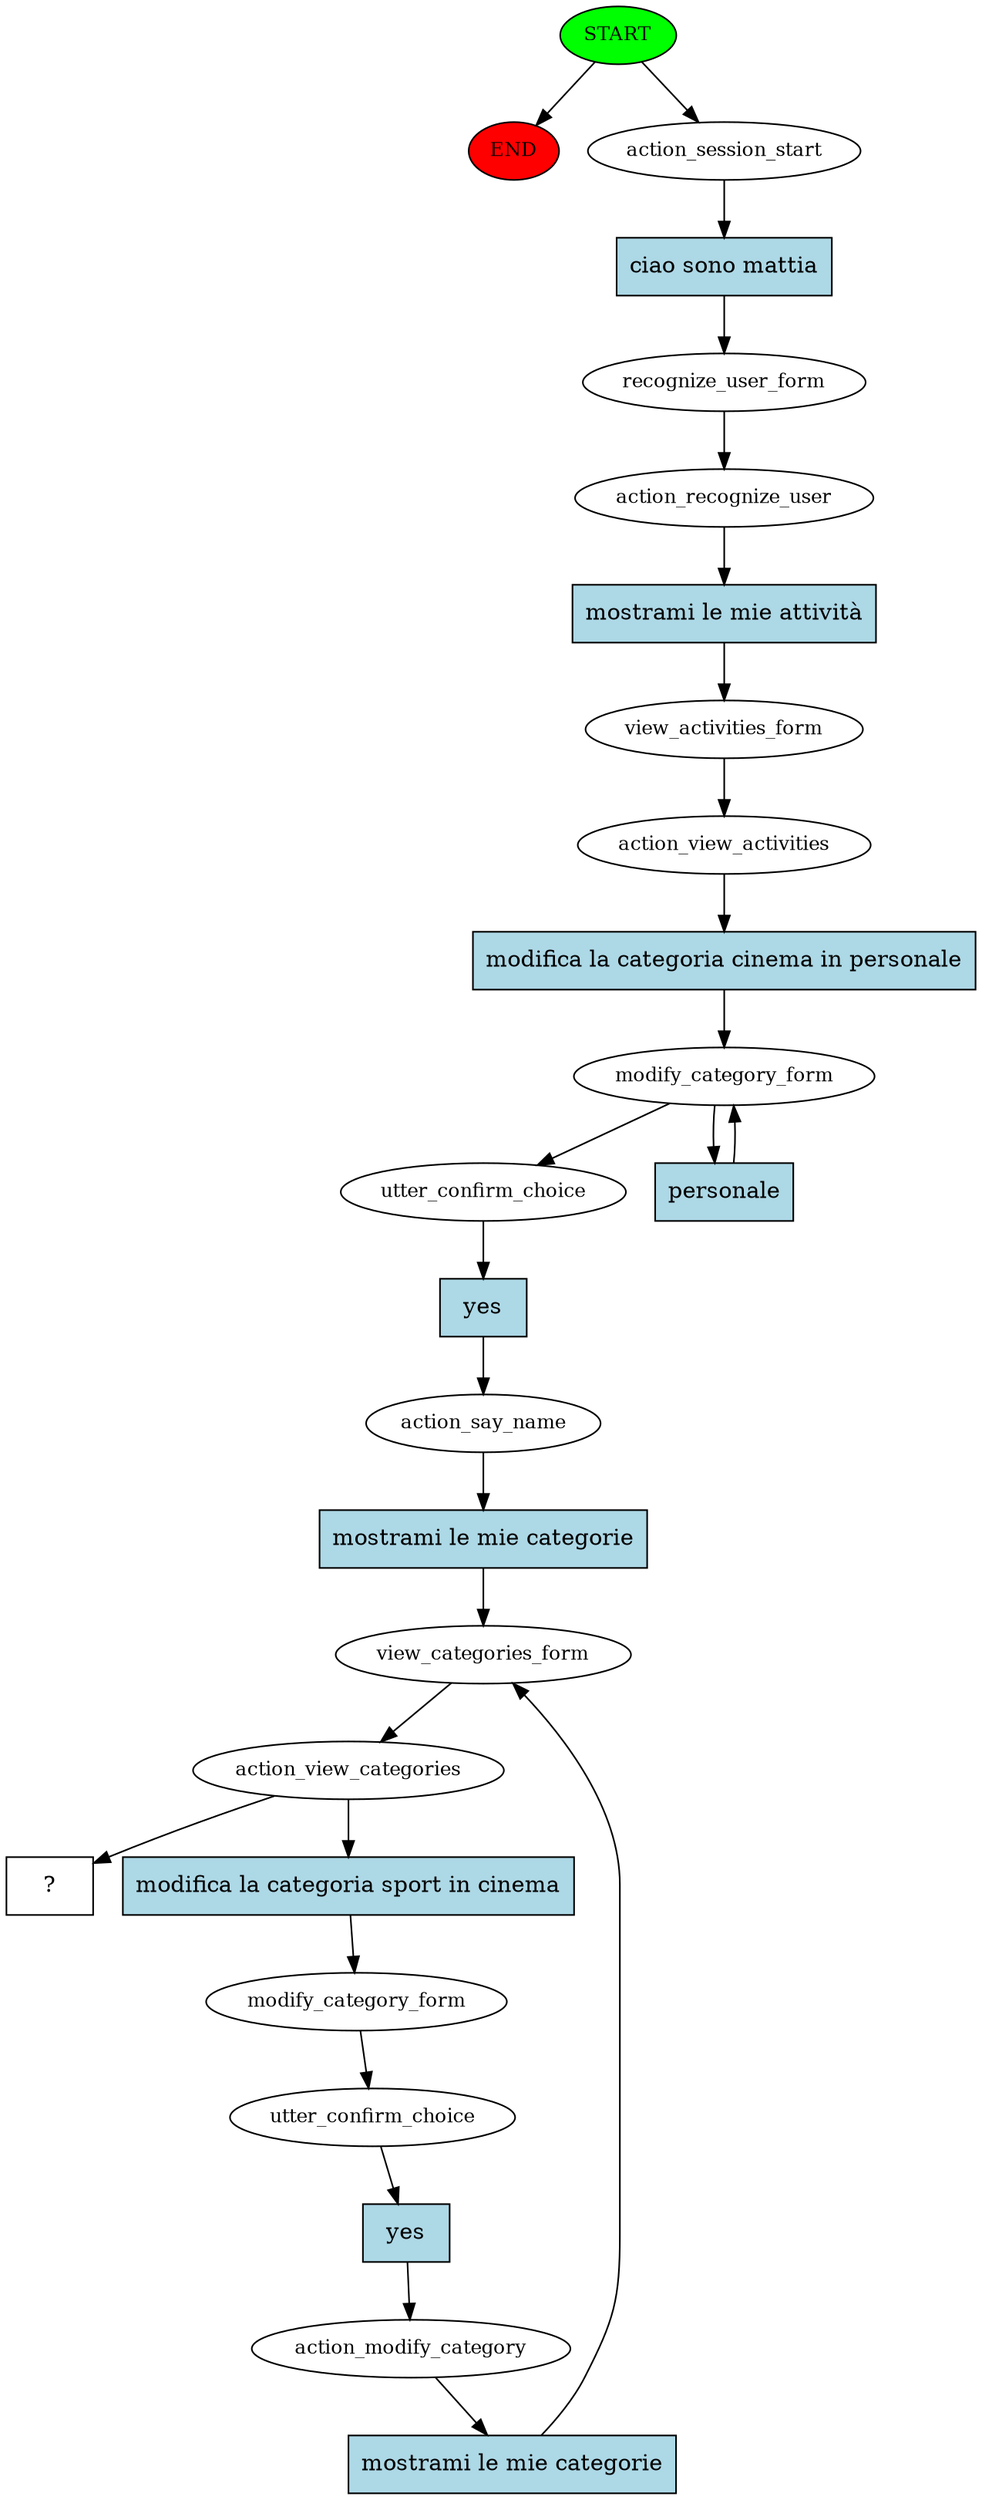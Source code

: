 digraph  {
0 [class="start active", fillcolor=green, fontsize=12, label=START, style=filled];
"-1" [class=end, fillcolor=red, fontsize=12, label=END, style=filled];
1 [class=active, fontsize=12, label=action_session_start];
2 [class=active, fontsize=12, label=recognize_user_form];
3 [class=active, fontsize=12, label=action_recognize_user];
4 [class=active, fontsize=12, label=view_activities_form];
5 [class=active, fontsize=12, label=action_view_activities];
6 [class=active, fontsize=12, label=modify_category_form];
8 [class=active, fontsize=12, label=utter_confirm_choice];
9 [class=active, fontsize=12, label=action_say_name];
10 [class=active, fontsize=12, label=view_categories_form];
11 [class=active, fontsize=12, label=action_view_categories];
12 [class=active, fontsize=12, label=modify_category_form];
13 [class=active, fontsize=12, label=utter_confirm_choice];
14 [class=active, fontsize=12, label=action_modify_category];
17 [class="intent dashed active", label="  ?  ", shape=rect];
18 [class="intent active", fillcolor=lightblue, label="ciao sono mattia", shape=rect, style=filled];
19 [class="intent active", fillcolor=lightblue, label="mostrami le mie attività", shape=rect, style=filled];
20 [class="intent active", fillcolor=lightblue, label="modifica la categoria cinema in personale", shape=rect, style=filled];
21 [class="intent active", fillcolor=lightblue, label=personale, shape=rect, style=filled];
22 [class="intent active", fillcolor=lightblue, label=yes, shape=rect, style=filled];
23 [class="intent active", fillcolor=lightblue, label="mostrami le mie categorie", shape=rect, style=filled];
24 [class="intent active", fillcolor=lightblue, label="modifica la categoria sport in cinema", shape=rect, style=filled];
25 [class="intent active", fillcolor=lightblue, label=yes, shape=rect, style=filled];
26 [class="intent active", fillcolor=lightblue, label="mostrami le mie categorie", shape=rect, style=filled];
0 -> "-1"  [class="", key=NONE, label=""];
0 -> 1  [class=active, key=NONE, label=""];
1 -> 18  [class=active, key=0];
2 -> 3  [class=active, key=NONE, label=""];
3 -> 19  [class=active, key=0];
4 -> 5  [class=active, key=NONE, label=""];
5 -> 20  [class=active, key=0];
6 -> 8  [class=active, key=NONE, label=""];
6 -> 21  [class=active, key=0];
8 -> 22  [class=active, key=0];
9 -> 23  [class=active, key=0];
10 -> 11  [class=active, key=NONE, label=""];
11 -> 17  [class=active, key=NONE, label=""];
11 -> 24  [class=active, key=0];
12 -> 13  [class=active, key=NONE, label=""];
13 -> 25  [class=active, key=0];
14 -> 26  [class=active, key=0];
18 -> 2  [class=active, key=0];
19 -> 4  [class=active, key=0];
20 -> 6  [class=active, key=0];
21 -> 6  [class=active, key=0];
22 -> 9  [class=active, key=0];
23 -> 10  [class=active, key=0];
24 -> 12  [class=active, key=0];
25 -> 14  [class=active, key=0];
26 -> 10  [class=active, key=0];
}
